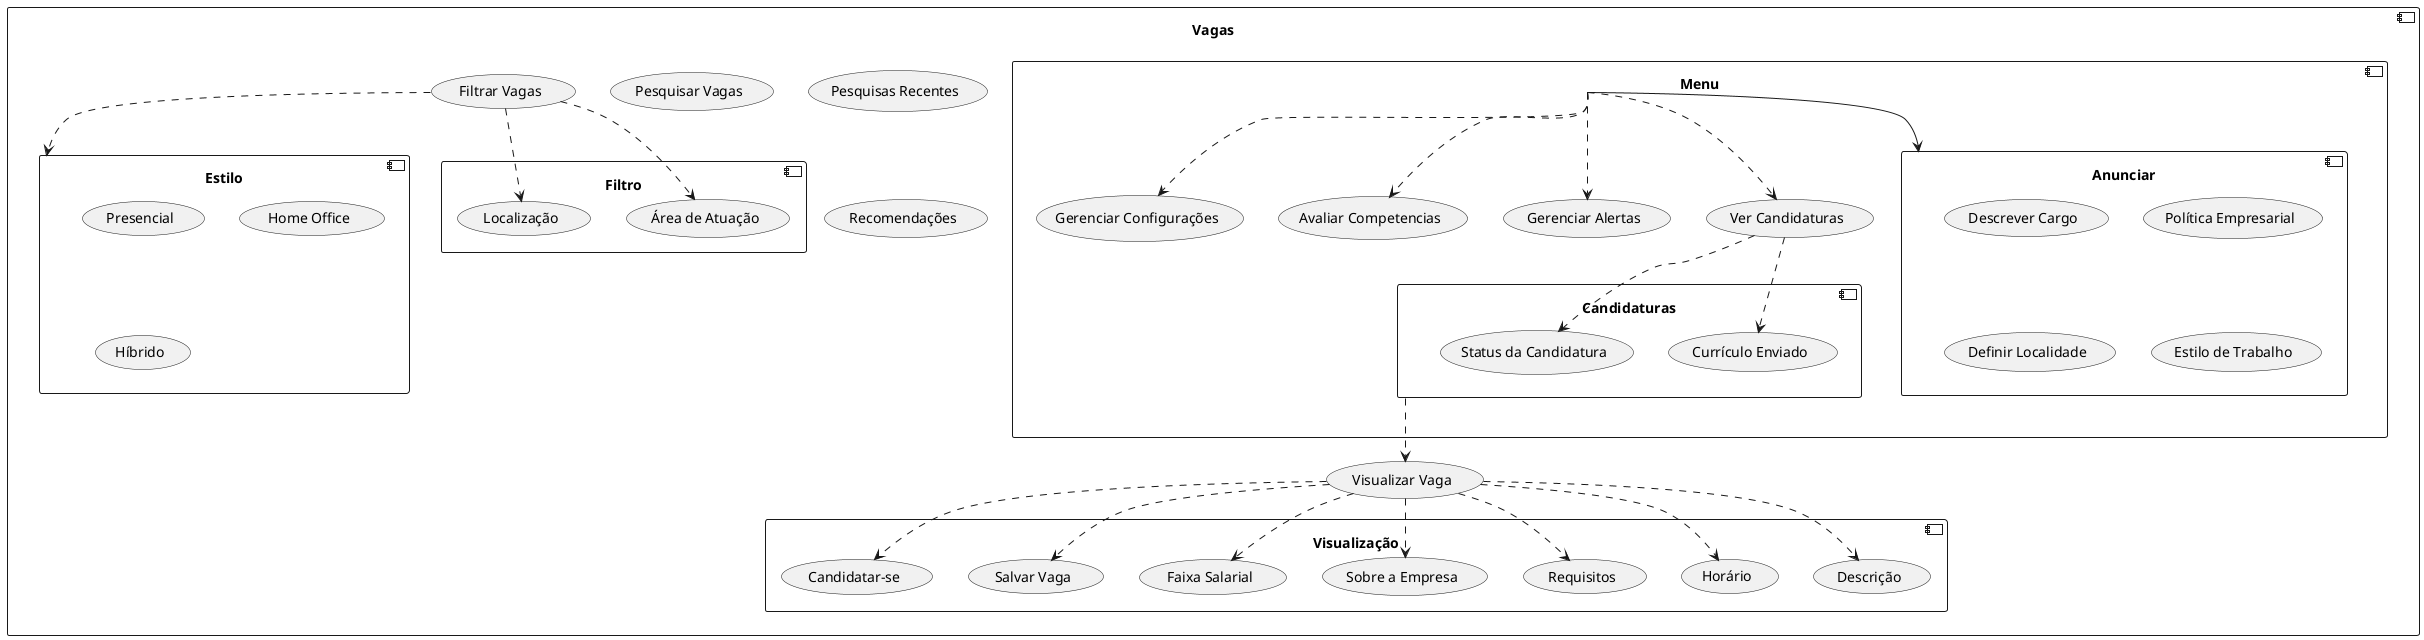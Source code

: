@startuml

component Vagas {
(Pesquisar Vagas)
(Pesquisas Recentes)
(Recomendações)
(Visualizar Vaga)
component Visualização {
(Visualizar Vaga) -.> (Descrição)
(Visualizar Vaga) -.> (Horário)
(Visualizar Vaga) -.> (Requisitos)
(Visualizar Vaga) -.> (Sobre a Empresa)
(Visualizar Vaga) -.> (Faixa Salarial)
(Visualizar Vaga) -.> (Salvar Vaga)
(Visualizar Vaga) -.> (Candidatar-se)
}
(Filtrar Vagas) -.> Estilo
component Filtro {
(Filtrar Vagas) -.> (Área de Atuação)
(Filtrar Vagas) -.> (Localização)
component Estilo {
(Presencial)
(Home Office)
(Híbrido)
}
}
component Menu {
Menu -.> (Ver Candidaturas)
component Candidaturas {
(Ver Candidaturas) -.> (Currículo Enviado)
(Ver Candidaturas) -.> (Status da Candidatura)
}
Menu -.> (Gerenciar Alertas)
Menu -.> (Avaliar Competencias)
Menu -.> (Gerenciar Configurações)
component Anunciar {
(Descrever Cargo)
(Política Empresarial)
(Definir Localidade)
(Estilo de Trabalho)
(Descrição)
}
Menu -> Anunciar
}
}

Candidaturas -.> (Visualizar Vaga)

@enduml